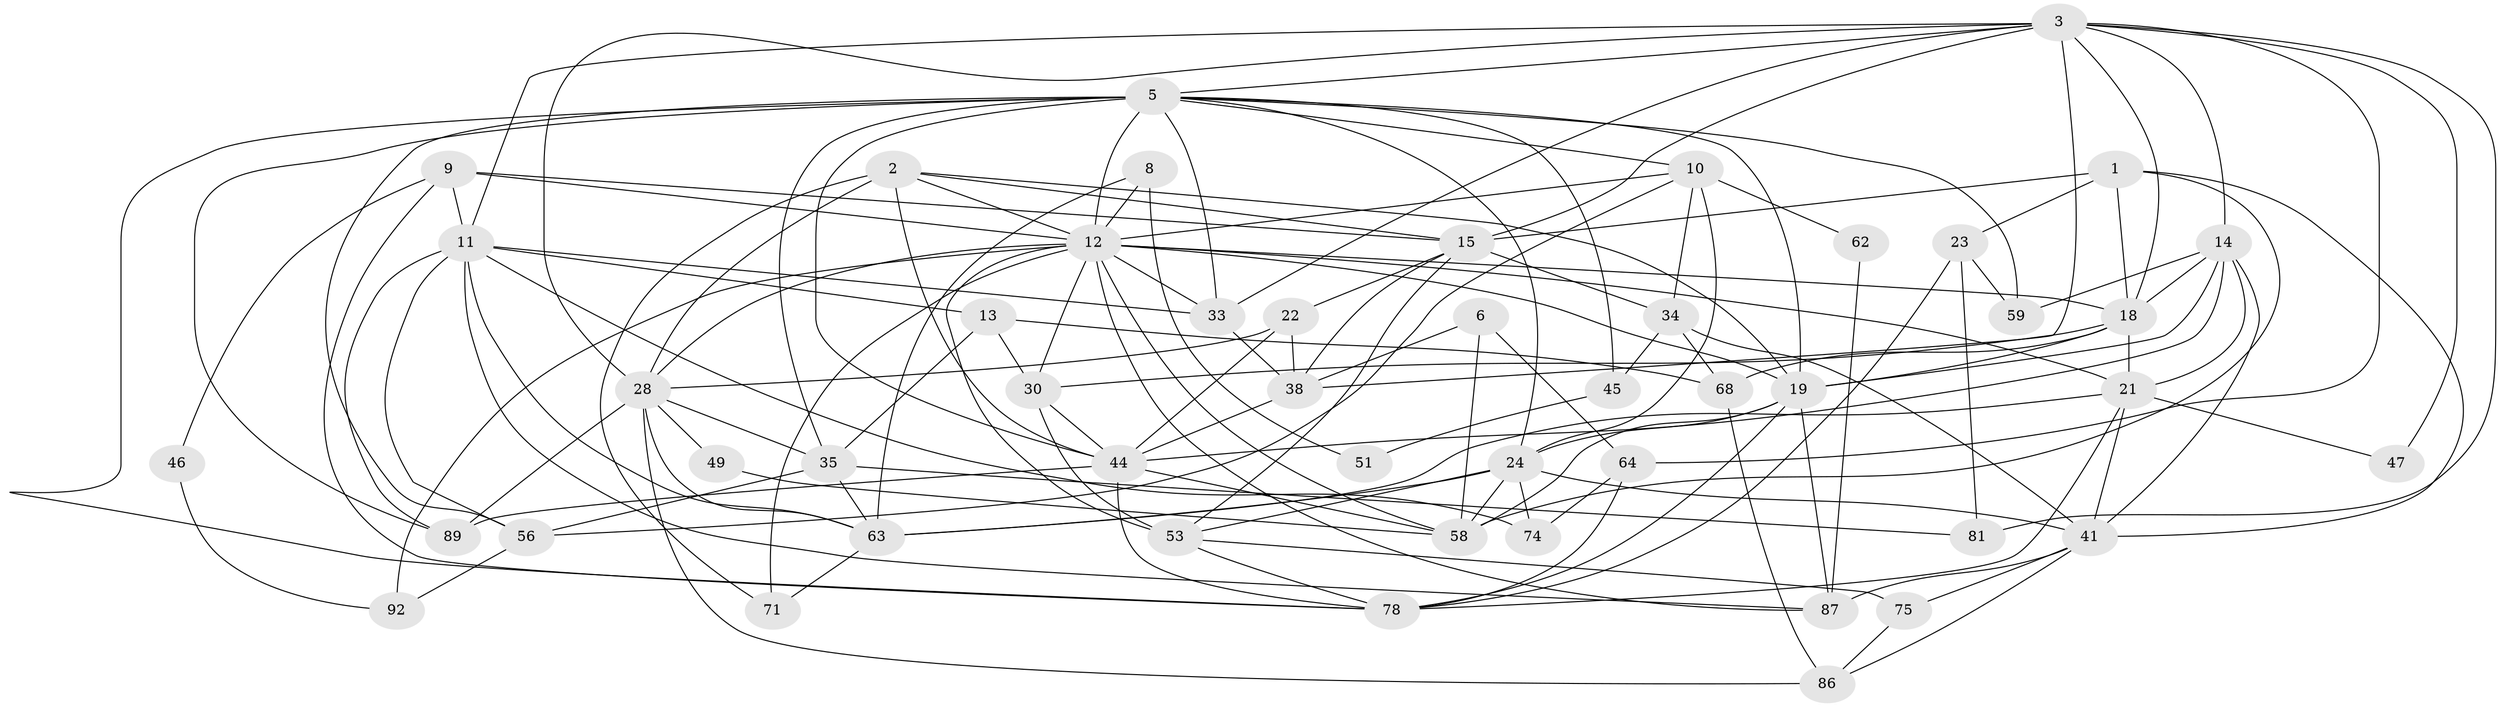 // original degree distribution, {3: 0.25510204081632654, 2: 0.12244897959183673, 4: 0.30612244897959184, 5: 0.19387755102040816, 6: 0.09183673469387756, 7: 0.01020408163265306, 8: 0.01020408163265306, 9: 0.01020408163265306}
// Generated by graph-tools (version 1.1) at 2025/18/03/04/25 18:18:40]
// undirected, 49 vertices, 137 edges
graph export_dot {
graph [start="1"]
  node [color=gray90,style=filled];
  1 [super="+36"];
  2 [super="+7+80"];
  3 [super="+76+16+4"];
  5 [super="+17+94+29+31"];
  6;
  8;
  9 [super="+25"];
  10 [super="+97"];
  11 [super="+37"];
  12 [super="+40+27"];
  13 [super="+96"];
  14 [super="+72+42"];
  15 [super="+73+26"];
  18 [super="+60"];
  19 [super="+20"];
  21 [super="+84"];
  22 [super="+70"];
  23;
  24 [super="+32"];
  28 [super="+48+61"];
  30 [super="+55"];
  33 [super="+79"];
  34 [super="+39+52"];
  35 [super="+43"];
  38;
  41 [super="+98"];
  44 [super="+93+91"];
  45;
  46;
  47;
  49;
  51;
  53 [super="+83"];
  56 [super="+69"];
  58 [super="+77"];
  59;
  62;
  63 [super="+90"];
  64;
  68;
  71;
  74;
  75;
  78 [super="+95"];
  81;
  86;
  87;
  89;
  92;
  1 -- 15;
  1 -- 58;
  1 -- 41;
  1 -- 23;
  1 -- 18;
  2 -- 19;
  2 -- 28;
  2 -- 12;
  2 -- 15;
  2 -- 71;
  2 -- 44 [weight=2];
  3 -- 11;
  3 -- 28;
  3 -- 64;
  3 -- 38;
  3 -- 47;
  3 -- 33;
  3 -- 5;
  3 -- 14;
  3 -- 81;
  3 -- 15;
  3 -- 18;
  5 -- 89;
  5 -- 59;
  5 -- 45;
  5 -- 12 [weight=2];
  5 -- 33;
  5 -- 19 [weight=2];
  5 -- 35 [weight=2];
  5 -- 10;
  5 -- 56;
  5 -- 78;
  5 -- 24;
  5 -- 44;
  6 -- 64;
  6 -- 38;
  6 -- 58;
  8 -- 63;
  8 -- 51;
  8 -- 12;
  9 -- 78;
  9 -- 46;
  9 -- 15;
  9 -- 12;
  9 -- 11;
  10 -- 56;
  10 -- 62;
  10 -- 34;
  10 -- 12;
  10 -- 24;
  11 -- 89;
  11 -- 56;
  11 -- 63;
  11 -- 33;
  11 -- 87;
  11 -- 74;
  11 -- 13;
  12 -- 92;
  12 -- 87;
  12 -- 33;
  12 -- 71;
  12 -- 18;
  12 -- 21;
  12 -- 53;
  12 -- 58;
  12 -- 28;
  12 -- 30;
  12 -- 19;
  13 -- 68;
  13 -- 35;
  13 -- 30;
  14 -- 21;
  14 -- 59;
  14 -- 44 [weight=2];
  14 -- 41;
  14 -- 18;
  14 -- 19;
  15 -- 22;
  15 -- 34 [weight=2];
  15 -- 38;
  15 -- 53;
  18 -- 21;
  18 -- 68;
  18 -- 30;
  18 -- 19;
  19 -- 58;
  19 -- 24;
  19 -- 87;
  19 -- 78;
  21 -- 47;
  21 -- 63;
  21 -- 41;
  21 -- 78;
  22 -- 28;
  22 -- 38;
  22 -- 44;
  23 -- 78;
  23 -- 59;
  23 -- 81;
  24 -- 63 [weight=2];
  24 -- 41;
  24 -- 74;
  24 -- 53;
  24 -- 58 [weight=2];
  28 -- 35 [weight=2];
  28 -- 49;
  28 -- 86;
  28 -- 89;
  28 -- 63;
  30 -- 53;
  30 -- 44;
  33 -- 38;
  34 -- 41 [weight=2];
  34 -- 68;
  34 -- 45;
  35 -- 63;
  35 -- 56;
  35 -- 81;
  38 -- 44;
  41 -- 87;
  41 -- 86;
  41 -- 75;
  44 -- 58;
  44 -- 89;
  44 -- 78;
  45 -- 51;
  46 -- 92;
  49 -- 58;
  53 -- 75;
  53 -- 78;
  56 -- 92;
  62 -- 87;
  63 -- 71;
  64 -- 74;
  64 -- 78;
  68 -- 86;
  75 -- 86;
}
